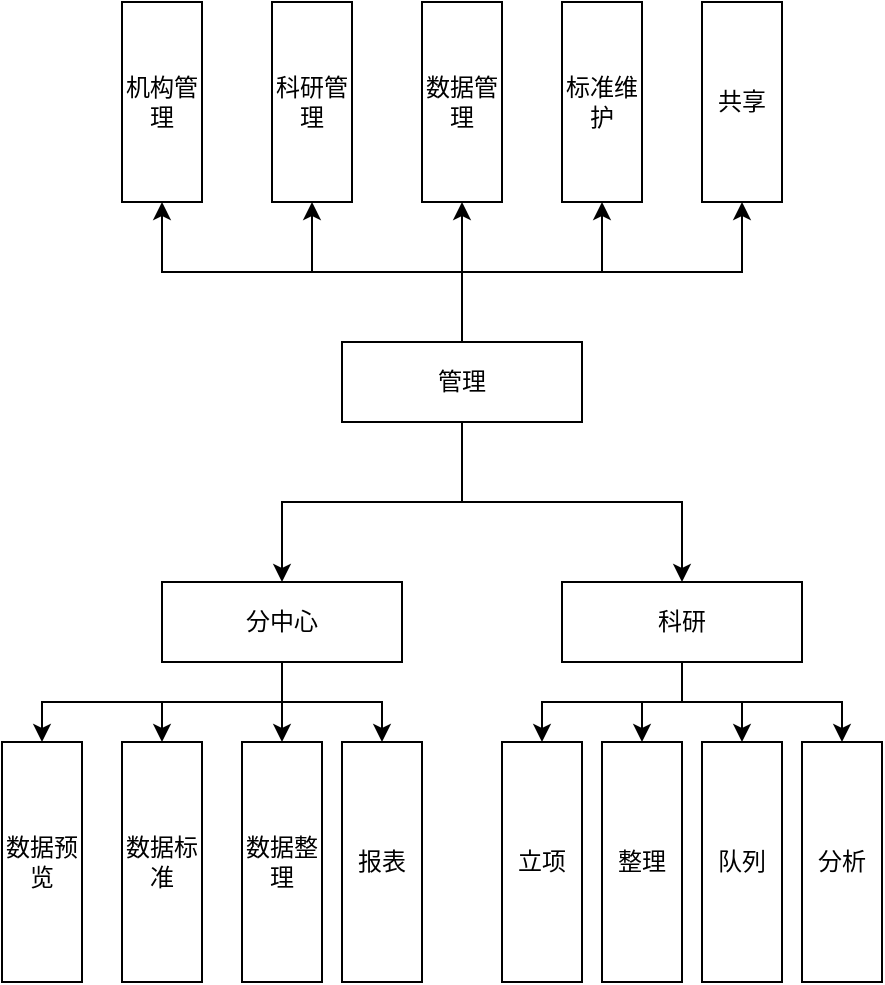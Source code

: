 <mxfile version="11.0.7" type="github"><diagram id="q9boqvm_yd11rAwtNtiV" name="运行系统"><mxGraphModel dx="1422" dy="796" grid="1" gridSize="10" guides="1" tooltips="1" connect="1" arrows="1" fold="1" page="1" pageScale="1" pageWidth="1169" pageHeight="1654" math="0" shadow="0"><root><mxCell id="0"/><mxCell id="1" parent="0"/><mxCell id="WseLbgkGqFckbH2gsOUu-8" style="edgeStyle=orthogonalEdgeStyle;rounded=0;orthogonalLoop=1;jettySize=auto;html=1;exitX=0.5;exitY=1;exitDx=0;exitDy=0;entryX=0.5;entryY=0;entryDx=0;entryDy=0;" parent="1" source="21pMtnA3MZEUlPhcSbbC-1" target="WseLbgkGqFckbH2gsOUu-4" edge="1"><mxGeometry relative="1" as="geometry"/></mxCell><mxCell id="WseLbgkGqFckbH2gsOUu-9" style="edgeStyle=orthogonalEdgeStyle;rounded=0;orthogonalLoop=1;jettySize=auto;html=1;exitX=0.5;exitY=1;exitDx=0;exitDy=0;entryX=0.5;entryY=0;entryDx=0;entryDy=0;" parent="1" source="21pMtnA3MZEUlPhcSbbC-1" target="WseLbgkGqFckbH2gsOUu-5" edge="1"><mxGeometry relative="1" as="geometry"/></mxCell><mxCell id="WseLbgkGqFckbH2gsOUu-10" style="edgeStyle=orthogonalEdgeStyle;rounded=0;orthogonalLoop=1;jettySize=auto;html=1;exitX=0.5;exitY=1;exitDx=0;exitDy=0;entryX=0.5;entryY=0;entryDx=0;entryDy=0;" parent="1" source="21pMtnA3MZEUlPhcSbbC-1" target="WseLbgkGqFckbH2gsOUu-6" edge="1"><mxGeometry relative="1" as="geometry"/></mxCell><mxCell id="WseLbgkGqFckbH2gsOUu-11" style="edgeStyle=orthogonalEdgeStyle;rounded=0;orthogonalLoop=1;jettySize=auto;html=1;exitX=0.5;exitY=1;exitDx=0;exitDy=0;entryX=0.5;entryY=0;entryDx=0;entryDy=0;" parent="1" source="21pMtnA3MZEUlPhcSbbC-1" target="WseLbgkGqFckbH2gsOUu-7" edge="1"><mxGeometry relative="1" as="geometry"/></mxCell><mxCell id="21pMtnA3MZEUlPhcSbbC-1" value="分中心" style="rounded=0;whiteSpace=wrap;html=1;" parent="1" vertex="1"><mxGeometry x="240" y="360" width="120" height="40" as="geometry"/></mxCell><mxCell id="21pMtnA3MZEUlPhcSbbC-5" style="edgeStyle=orthogonalEdgeStyle;rounded=0;orthogonalLoop=1;jettySize=auto;html=1;exitX=0.5;exitY=1;exitDx=0;exitDy=0;" parent="1" source="21pMtnA3MZEUlPhcSbbC-2" target="21pMtnA3MZEUlPhcSbbC-1" edge="1"><mxGeometry relative="1" as="geometry"/></mxCell><mxCell id="21pMtnA3MZEUlPhcSbbC-6" style="edgeStyle=orthogonalEdgeStyle;rounded=0;orthogonalLoop=1;jettySize=auto;html=1;exitX=0.5;exitY=1;exitDx=0;exitDy=0;" parent="1" source="21pMtnA3MZEUlPhcSbbC-2" target="21pMtnA3MZEUlPhcSbbC-3" edge="1"><mxGeometry relative="1" as="geometry"/></mxCell><mxCell id="-nvbjvKED7tSJqyL-m2f-6" style="edgeStyle=orthogonalEdgeStyle;rounded=0;orthogonalLoop=1;jettySize=auto;html=1;exitX=0.5;exitY=0;exitDx=0;exitDy=0;entryX=0.5;entryY=1;entryDx=0;entryDy=0;" parent="1" source="21pMtnA3MZEUlPhcSbbC-2" target="-nvbjvKED7tSJqyL-m2f-3" edge="1"><mxGeometry relative="1" as="geometry"/></mxCell><mxCell id="-nvbjvKED7tSJqyL-m2f-7" style="edgeStyle=orthogonalEdgeStyle;rounded=0;orthogonalLoop=1;jettySize=auto;html=1;exitX=0.5;exitY=0;exitDx=0;exitDy=0;entryX=0.5;entryY=1;entryDx=0;entryDy=0;" parent="1" source="21pMtnA3MZEUlPhcSbbC-2" target="-nvbjvKED7tSJqyL-m2f-1" edge="1"><mxGeometry relative="1" as="geometry"/></mxCell><mxCell id="-nvbjvKED7tSJqyL-m2f-8" style="edgeStyle=orthogonalEdgeStyle;rounded=0;orthogonalLoop=1;jettySize=auto;html=1;exitX=0.5;exitY=0;exitDx=0;exitDy=0;entryX=0.5;entryY=1;entryDx=0;entryDy=0;" parent="1" source="21pMtnA3MZEUlPhcSbbC-2" target="-nvbjvKED7tSJqyL-m2f-2" edge="1"><mxGeometry relative="1" as="geometry"/></mxCell><mxCell id="-nvbjvKED7tSJqyL-m2f-9" style="edgeStyle=orthogonalEdgeStyle;rounded=0;orthogonalLoop=1;jettySize=auto;html=1;exitX=0.5;exitY=0;exitDx=0;exitDy=0;" parent="1" source="21pMtnA3MZEUlPhcSbbC-2" target="-nvbjvKED7tSJqyL-m2f-4" edge="1"><mxGeometry relative="1" as="geometry"/></mxCell><mxCell id="-nvbjvKED7tSJqyL-m2f-10" style="edgeStyle=orthogonalEdgeStyle;rounded=0;orthogonalLoop=1;jettySize=auto;html=1;exitX=0.5;exitY=0;exitDx=0;exitDy=0;entryX=0.5;entryY=1;entryDx=0;entryDy=0;" parent="1" source="21pMtnA3MZEUlPhcSbbC-2" target="-nvbjvKED7tSJqyL-m2f-5" edge="1"><mxGeometry relative="1" as="geometry"/></mxCell><mxCell id="21pMtnA3MZEUlPhcSbbC-2" value="管理" style="rounded=0;whiteSpace=wrap;html=1;" parent="1" vertex="1"><mxGeometry x="330" y="240" width="120" height="40" as="geometry"/></mxCell><mxCell id="WseLbgkGqFckbH2gsOUu-18" style="edgeStyle=orthogonalEdgeStyle;rounded=0;orthogonalLoop=1;jettySize=auto;html=1;exitX=0.5;exitY=1;exitDx=0;exitDy=0;entryX=0.5;entryY=0;entryDx=0;entryDy=0;" parent="1" source="21pMtnA3MZEUlPhcSbbC-3" target="WseLbgkGqFckbH2gsOUu-13" edge="1"><mxGeometry relative="1" as="geometry"/></mxCell><mxCell id="WseLbgkGqFckbH2gsOUu-19" style="edgeStyle=orthogonalEdgeStyle;rounded=0;orthogonalLoop=1;jettySize=auto;html=1;exitX=0.5;exitY=1;exitDx=0;exitDy=0;entryX=0.5;entryY=0;entryDx=0;entryDy=0;" parent="1" source="21pMtnA3MZEUlPhcSbbC-3" target="WseLbgkGqFckbH2gsOUu-12" edge="1"><mxGeometry relative="1" as="geometry"/></mxCell><mxCell id="WseLbgkGqFckbH2gsOUu-20" style="edgeStyle=orthogonalEdgeStyle;rounded=0;orthogonalLoop=1;jettySize=auto;html=1;exitX=0.5;exitY=1;exitDx=0;exitDy=0;entryX=0.5;entryY=0;entryDx=0;entryDy=0;" parent="1" source="21pMtnA3MZEUlPhcSbbC-3" target="WseLbgkGqFckbH2gsOUu-14" edge="1"><mxGeometry relative="1" as="geometry"/></mxCell><mxCell id="WseLbgkGqFckbH2gsOUu-21" style="edgeStyle=orthogonalEdgeStyle;rounded=0;orthogonalLoop=1;jettySize=auto;html=1;exitX=0.5;exitY=1;exitDx=0;exitDy=0;entryX=0.5;entryY=0;entryDx=0;entryDy=0;" parent="1" source="21pMtnA3MZEUlPhcSbbC-3" target="WseLbgkGqFckbH2gsOUu-15" edge="1"><mxGeometry relative="1" as="geometry"/></mxCell><mxCell id="21pMtnA3MZEUlPhcSbbC-3" value="科研" style="rounded=0;whiteSpace=wrap;html=1;" parent="1" vertex="1"><mxGeometry x="440" y="360" width="120" height="40" as="geometry"/></mxCell><mxCell id="WseLbgkGqFckbH2gsOUu-4" value="数据预览" style="rounded=0;whiteSpace=wrap;html=1;" parent="1" vertex="1"><mxGeometry x="160" y="440" width="40" height="120" as="geometry"/></mxCell><mxCell id="WseLbgkGqFckbH2gsOUu-5" value="数据标准" style="rounded=0;whiteSpace=wrap;html=1;" parent="1" vertex="1"><mxGeometry x="220" y="440" width="40" height="120" as="geometry"/></mxCell><mxCell id="WseLbgkGqFckbH2gsOUu-6" value="数据整理" style="rounded=0;whiteSpace=wrap;html=1;" parent="1" vertex="1"><mxGeometry x="280" y="440" width="40" height="120" as="geometry"/></mxCell><mxCell id="WseLbgkGqFckbH2gsOUu-7" value="报表" style="rounded=0;whiteSpace=wrap;html=1;" parent="1" vertex="1"><mxGeometry x="330" y="440" width="40" height="120" as="geometry"/></mxCell><mxCell id="WseLbgkGqFckbH2gsOUu-12" value="立项" style="rounded=0;whiteSpace=wrap;html=1;" parent="1" vertex="1"><mxGeometry x="410" y="440" width="40" height="120" as="geometry"/></mxCell><mxCell id="WseLbgkGqFckbH2gsOUu-13" value="整理" style="rounded=0;whiteSpace=wrap;html=1;" parent="1" vertex="1"><mxGeometry x="460" y="440" width="40" height="120" as="geometry"/></mxCell><mxCell id="WseLbgkGqFckbH2gsOUu-14" value="队列" style="rounded=0;whiteSpace=wrap;html=1;" parent="1" vertex="1"><mxGeometry x="510" y="440" width="40" height="120" as="geometry"/></mxCell><mxCell id="WseLbgkGqFckbH2gsOUu-15" value="分析" style="rounded=0;whiteSpace=wrap;html=1;" parent="1" vertex="1"><mxGeometry x="560" y="440" width="40" height="120" as="geometry"/></mxCell><mxCell id="-nvbjvKED7tSJqyL-m2f-1" value="机构管理" style="rounded=0;whiteSpace=wrap;html=1;" parent="1" vertex="1"><mxGeometry x="220" y="70" width="40" height="100" as="geometry"/></mxCell><mxCell id="-nvbjvKED7tSJqyL-m2f-2" value="科研管理" style="rounded=0;whiteSpace=wrap;html=1;" parent="1" vertex="1"><mxGeometry x="295" y="70" width="40" height="100" as="geometry"/></mxCell><mxCell id="-nvbjvKED7tSJqyL-m2f-3" value="数据管理" style="rounded=0;whiteSpace=wrap;html=1;" parent="1" vertex="1"><mxGeometry x="370" y="70" width="40" height="100" as="geometry"/></mxCell><mxCell id="-nvbjvKED7tSJqyL-m2f-4" value="标准维护" style="rounded=0;whiteSpace=wrap;html=1;" parent="1" vertex="1"><mxGeometry x="440" y="70" width="40" height="100" as="geometry"/></mxCell><mxCell id="-nvbjvKED7tSJqyL-m2f-5" value="共享" style="rounded=0;whiteSpace=wrap;html=1;" parent="1" vertex="1"><mxGeometry x="510" y="70" width="40" height="100" as="geometry"/></mxCell></root></mxGraphModel></diagram><diagram id="eRZXEG6s1eRti_mC7osv" name="全人群"><mxGraphModel dx="1422" dy="796" grid="1" gridSize="10" guides="1" tooltips="1" connect="1" arrows="1" fold="1" page="1" pageScale="1" pageWidth="1169" pageHeight="1654" math="0" shadow="0"><root><mxCell id="DFeX5Mus5mlYzhDyg8Aa-0"/><mxCell id="DFeX5Mus5mlYzhDyg8Aa-1" parent="DFeX5Mus5mlYzhDyg8Aa-0"/><mxCell id="kk-1lTyKlLJS0J3xFsJl-6" style="edgeStyle=orthogonalEdgeStyle;rounded=0;orthogonalLoop=1;jettySize=auto;html=1;exitX=1;exitY=0.5;exitDx=0;exitDy=0;entryX=0;entryY=0.5;entryDx=0;entryDy=0;" parent="DFeX5Mus5mlYzhDyg8Aa-1" source="kk-1lTyKlLJS0J3xFsJl-0" target="kk-1lTyKlLJS0J3xFsJl-1" edge="1"><mxGeometry relative="1" as="geometry"/></mxCell><mxCell id="kk-1lTyKlLJS0J3xFsJl-7" style="edgeStyle=orthogonalEdgeStyle;rounded=0;orthogonalLoop=1;jettySize=auto;html=1;exitX=1;exitY=0.5;exitDx=0;exitDy=0;entryX=0;entryY=0.5;entryDx=0;entryDy=0;" parent="DFeX5Mus5mlYzhDyg8Aa-1" source="kk-1lTyKlLJS0J3xFsJl-0" target="kk-1lTyKlLJS0J3xFsJl-2" edge="1"><mxGeometry relative="1" as="geometry"/></mxCell><mxCell id="kk-1lTyKlLJS0J3xFsJl-8" style="edgeStyle=orthogonalEdgeStyle;rounded=0;orthogonalLoop=1;jettySize=auto;html=1;exitX=1;exitY=0.5;exitDx=0;exitDy=0;entryX=0;entryY=0.5;entryDx=0;entryDy=0;" parent="DFeX5Mus5mlYzhDyg8Aa-1" source="kk-1lTyKlLJS0J3xFsJl-0" target="kk-1lTyKlLJS0J3xFsJl-4" edge="1"><mxGeometry relative="1" as="geometry"/></mxCell><mxCell id="kk-1lTyKlLJS0J3xFsJl-10" style="edgeStyle=orthogonalEdgeStyle;rounded=0;orthogonalLoop=1;jettySize=auto;html=1;exitX=1;exitY=0.5;exitDx=0;exitDy=0;entryX=0;entryY=0.5;entryDx=0;entryDy=0;" parent="DFeX5Mus5mlYzhDyg8Aa-1" source="kk-1lTyKlLJS0J3xFsJl-0" target="kk-1lTyKlLJS0J3xFsJl-5" edge="1"><mxGeometry relative="1" as="geometry"/></mxCell><mxCell id="kk-1lTyKlLJS0J3xFsJl-0" value="全人群" style="rounded=0;whiteSpace=wrap;html=1;" parent="DFeX5Mus5mlYzhDyg8Aa-1" vertex="1"><mxGeometry x="240" y="440" width="120" height="40" as="geometry"/></mxCell><mxCell id="kk-1lTyKlLJS0J3xFsJl-1" value="数据验证" style="rounded=0;whiteSpace=wrap;html=1;" parent="DFeX5Mus5mlYzhDyg8Aa-1" vertex="1"><mxGeometry x="480" y="280" width="120" height="40" as="geometry"/></mxCell><mxCell id="kk-1lTyKlLJS0J3xFsJl-2" value="数据一体化" style="rounded=0;whiteSpace=wrap;html=1;" parent="DFeX5Mus5mlYzhDyg8Aa-1" vertex="1"><mxGeometry x="480" y="360" width="120" height="40" as="geometry"/></mxCell><mxCell id="kk-1lTyKlLJS0J3xFsJl-3" value="药品" style="rounded=0;whiteSpace=wrap;html=1;" parent="DFeX5Mus5mlYzhDyg8Aa-1" vertex="1"><mxGeometry x="720" y="415" width="120" height="40" as="geometry"/></mxCell><mxCell id="oI9ryERpG1HGarYD2hbc-5" style="edgeStyle=orthogonalEdgeStyle;rounded=0;orthogonalLoop=1;jettySize=auto;html=1;exitX=1;exitY=0.5;exitDx=0;exitDy=0;entryX=0;entryY=0.5;entryDx=0;entryDy=0;" parent="DFeX5Mus5mlYzhDyg8Aa-1" source="kk-1lTyKlLJS0J3xFsJl-4" target="oI9ryERpG1HGarYD2hbc-0" edge="1"><mxGeometry relative="1" as="geometry"/></mxCell><mxCell id="oI9ryERpG1HGarYD2hbc-6" style="edgeStyle=orthogonalEdgeStyle;rounded=0;orthogonalLoop=1;jettySize=auto;html=1;exitX=1;exitY=0.5;exitDx=0;exitDy=0;" parent="DFeX5Mus5mlYzhDyg8Aa-1" source="kk-1lTyKlLJS0J3xFsJl-4" target="kk-1lTyKlLJS0J3xFsJl-3" edge="1"><mxGeometry relative="1" as="geometry"/></mxCell><mxCell id="oI9ryERpG1HGarYD2hbc-7" style="edgeStyle=orthogonalEdgeStyle;rounded=0;orthogonalLoop=1;jettySize=auto;html=1;exitX=1;exitY=0.5;exitDx=0;exitDy=0;" parent="DFeX5Mus5mlYzhDyg8Aa-1" source="kk-1lTyKlLJS0J3xFsJl-4" target="oI9ryERpG1HGarYD2hbc-1" edge="1"><mxGeometry relative="1" as="geometry"/></mxCell><mxCell id="oI9ryERpG1HGarYD2hbc-8" style="edgeStyle=orthogonalEdgeStyle;rounded=0;orthogonalLoop=1;jettySize=auto;html=1;exitX=1;exitY=0.5;exitDx=0;exitDy=0;entryX=0;entryY=0.5;entryDx=0;entryDy=0;" parent="DFeX5Mus5mlYzhDyg8Aa-1" source="kk-1lTyKlLJS0J3xFsJl-4" target="oI9ryERpG1HGarYD2hbc-4" edge="1"><mxGeometry relative="1" as="geometry"/></mxCell><mxCell id="kk-1lTyKlLJS0J3xFsJl-4" value="标准化" style="rounded=0;whiteSpace=wrap;html=1;" parent="DFeX5Mus5mlYzhDyg8Aa-1" vertex="1"><mxGeometry x="480" y="440" width="120" height="40" as="geometry"/></mxCell><mxCell id="oI9ryERpG1HGarYD2hbc-13" style="edgeStyle=orthogonalEdgeStyle;rounded=0;orthogonalLoop=1;jettySize=auto;html=1;exitX=1;exitY=0.5;exitDx=0;exitDy=0;entryX=0;entryY=0.5;entryDx=0;entryDy=0;" parent="DFeX5Mus5mlYzhDyg8Aa-1" source="kk-1lTyKlLJS0J3xFsJl-5" target="oI9ryERpG1HGarYD2hbc-9" edge="1"><mxGeometry relative="1" as="geometry"/></mxCell><mxCell id="oI9ryERpG1HGarYD2hbc-14" style="edgeStyle=orthogonalEdgeStyle;rounded=0;orthogonalLoop=1;jettySize=auto;html=1;exitX=1;exitY=0.5;exitDx=0;exitDy=0;entryX=0;entryY=0.5;entryDx=0;entryDy=0;" parent="DFeX5Mus5mlYzhDyg8Aa-1" source="kk-1lTyKlLJS0J3xFsJl-5" target="oI9ryERpG1HGarYD2hbc-10" edge="1"><mxGeometry relative="1" as="geometry"/></mxCell><mxCell id="oI9ryERpG1HGarYD2hbc-15" style="edgeStyle=orthogonalEdgeStyle;rounded=0;orthogonalLoop=1;jettySize=auto;html=1;exitX=1;exitY=0.5;exitDx=0;exitDy=0;entryX=0;entryY=0.5;entryDx=0;entryDy=0;" parent="DFeX5Mus5mlYzhDyg8Aa-1" source="kk-1lTyKlLJS0J3xFsJl-5" target="oI9ryERpG1HGarYD2hbc-11" edge="1"><mxGeometry relative="1" as="geometry"/></mxCell><mxCell id="kk-1lTyKlLJS0J3xFsJl-5" value="疾病队列" style="rounded=0;whiteSpace=wrap;html=1;" parent="DFeX5Mus5mlYzhDyg8Aa-1" vertex="1"><mxGeometry x="480" y="632.5" width="120" height="40" as="geometry"/></mxCell><mxCell id="xRSfHQvCRkpTcQcL_b9S-0" value="IP:172.16.12.97:8080/wb" style="text;html=1;resizable=0;points=[];autosize=1;align=left;verticalAlign=top;spacingTop=-4;" parent="DFeX5Mus5mlYzhDyg8Aa-1" vertex="1"><mxGeometry x="194" y="153" width="150" height="20" as="geometry"/></mxCell><mxCell id="xRSfHQvCRkpTcQcL_b9S-2" value="四大资源库" style="text;html=1;resizable=0;points=[];autosize=1;align=left;verticalAlign=top;spacingTop=-4;" parent="DFeX5Mus5mlYzhDyg8Aa-1" vertex="1"><mxGeometry x="194" y="198" width="80" height="20" as="geometry"/></mxCell><mxCell id="oI9ryERpG1HGarYD2hbc-0" value="疾病" style="rounded=0;whiteSpace=wrap;html=1;" parent="DFeX5Mus5mlYzhDyg8Aa-1" vertex="1"><mxGeometry x="720" y="360" width="120" height="40" as="geometry"/></mxCell><mxCell id="oI9ryERpG1HGarYD2hbc-1" value="医院" style="rounded=0;whiteSpace=wrap;html=1;" parent="DFeX5Mus5mlYzhDyg8Aa-1" vertex="1"><mxGeometry x="720" y="470" width="120" height="40" as="geometry"/></mxCell><mxCell id="oI9ryERpG1HGarYD2hbc-4" value="化验" style="rounded=0;whiteSpace=wrap;html=1;" parent="DFeX5Mus5mlYzhDyg8Aa-1" vertex="1"><mxGeometry x="720" y="525" width="120" height="40" as="geometry"/></mxCell><mxCell id="oI9ryERpG1HGarYD2hbc-9" value="ETL" style="rounded=0;whiteSpace=wrap;html=1;" parent="DFeX5Mus5mlYzhDyg8Aa-1" vertex="1"><mxGeometry x="720" y="580" width="120" height="40" as="geometry"/></mxCell><mxCell id="oI9ryERpG1HGarYD2hbc-10" value="三间分布" style="rounded=0;whiteSpace=wrap;html=1;" parent="DFeX5Mus5mlYzhDyg8Aa-1" vertex="1"><mxGeometry x="720" y="632.5" width="120" height="40" as="geometry"/></mxCell><mxCell id="oI9ryERpG1HGarYD2hbc-11" value="队列" style="rounded=0;whiteSpace=wrap;html=1;" parent="DFeX5Mus5mlYzhDyg8Aa-1" vertex="1"><mxGeometry x="720" y="682.5" width="120" height="40" as="geometry"/></mxCell></root></mxGraphModel></diagram><diagram id="TWj5PdffjkuYeUSfnZpu" name="开发版平台"><mxGraphModel dx="1422" dy="796" grid="1" gridSize="10" guides="1" tooltips="1" connect="1" arrows="1" fold="1" page="1" pageScale="1" pageWidth="1169" pageHeight="1654" math="0" shadow="0"><root><mxCell id="QhHzZQlIMSTDcdBccODe-0"/><mxCell id="QhHzZQlIMSTDcdBccODe-1" parent="QhHzZQlIMSTDcdBccODe-0"/><mxCell id="7Ub1Pp8CjxLmbIeLtUoN-0" value="数据分类" style="rounded=0;whiteSpace=wrap;html=1;" parent="QhHzZQlIMSTDcdBccODe-1" vertex="1"><mxGeometry x="290" y="160" width="80" height="45" as="geometry"/></mxCell><mxCell id="7Ub1Pp8CjxLmbIeLtUoN-1" value="新变量" style="edgeStyle=orthogonalEdgeStyle;rounded=0;orthogonalLoop=1;jettySize=auto;html=1;exitX=0.5;exitY=1;exitDx=0;exitDy=0;" parent="QhHzZQlIMSTDcdBccODe-1" source="7Ub1Pp8CjxLmbIeLtUoN-3" target="7Ub1Pp8CjxLmbIeLtUoN-11" edge="1"><mxGeometry relative="1" as="geometry"/></mxCell><mxCell id="7Ub1Pp8CjxLmbIeLtUoN-2" style="edgeStyle=orthogonalEdgeStyle;rounded=0;orthogonalLoop=1;jettySize=auto;html=1;exitX=1;exitY=0.5;exitDx=0;exitDy=0;entryX=0.25;entryY=0;entryDx=0;entryDy=0;" parent="QhHzZQlIMSTDcdBccODe-1" source="7Ub1Pp8CjxLmbIeLtUoN-3" target="7Ub1Pp8CjxLmbIeLtUoN-34" edge="1"><mxGeometry relative="1" as="geometry"/></mxCell><mxCell id="7Ub1Pp8CjxLmbIeLtUoN-3" value="清理工作数据" style="rounded=0;whiteSpace=wrap;html=1;" parent="QhHzZQlIMSTDcdBccODe-1" vertex="1"><mxGeometry x="480" y="300" width="120" height="45" as="geometry"/></mxCell><mxCell id="7Ub1Pp8CjxLmbIeLtUoN-4" style="edgeStyle=orthogonalEdgeStyle;rounded=0;orthogonalLoop=1;jettySize=auto;html=1;exitX=0.5;exitY=0;exitDx=0;exitDy=0;" parent="QhHzZQlIMSTDcdBccODe-1" source="7Ub1Pp8CjxLmbIeLtUoN-8" target="7Ub1Pp8CjxLmbIeLtUoN-0" edge="1"><mxGeometry relative="1" as="geometry"/></mxCell><mxCell id="7Ub1Pp8CjxLmbIeLtUoN-5" style="edgeStyle=orthogonalEdgeStyle;rounded=0;orthogonalLoop=1;jettySize=auto;html=1;exitX=0.5;exitY=1;exitDx=0;exitDy=0;" parent="QhHzZQlIMSTDcdBccODe-1" source="7Ub1Pp8CjxLmbIeLtUoN-8" target="7Ub1Pp8CjxLmbIeLtUoN-14" edge="1"><mxGeometry relative="1" as="geometry"/></mxCell><mxCell id="7Ub1Pp8CjxLmbIeLtUoN-6" style="edgeStyle=orthogonalEdgeStyle;rounded=0;orthogonalLoop=1;jettySize=auto;html=1;exitX=1;exitY=0.5;exitDx=0;exitDy=0;entryX=0;entryY=0.5;entryDx=0;entryDy=0;" parent="QhHzZQlIMSTDcdBccODe-1" source="7Ub1Pp8CjxLmbIeLtUoN-8" target="7Ub1Pp8CjxLmbIeLtUoN-3" edge="1"><mxGeometry relative="1" as="geometry"/></mxCell><mxCell id="7Ub1Pp8CjxLmbIeLtUoN-7" style="edgeStyle=orthogonalEdgeStyle;rounded=0;orthogonalLoop=1;jettySize=auto;html=1;exitX=1;exitY=0.25;exitDx=0;exitDy=0;entryX=0.25;entryY=0;entryDx=0;entryDy=0;" parent="QhHzZQlIMSTDcdBccODe-1" source="7Ub1Pp8CjxLmbIeLtUoN-8" target="7Ub1Pp8CjxLmbIeLtUoN-34" edge="1"><mxGeometry relative="1" as="geometry"/></mxCell><mxCell id="7Ub1Pp8CjxLmbIeLtUoN-8" value="原始数据" style="rounded=0;whiteSpace=wrap;html=1;" parent="QhHzZQlIMSTDcdBccODe-1" vertex="1"><mxGeometry x="285" y="262.5" width="90" height="45" as="geometry"/></mxCell><mxCell id="7Ub1Pp8CjxLmbIeLtUoN-9" style="edgeStyle=orthogonalEdgeStyle;rounded=0;orthogonalLoop=1;jettySize=auto;html=1;exitX=0.5;exitY=1;exitDx=0;exitDy=0;" parent="QhHzZQlIMSTDcdBccODe-1" source="7Ub1Pp8CjxLmbIeLtUoN-11" target="7Ub1Pp8CjxLmbIeLtUoN-20" edge="1"><mxGeometry relative="1" as="geometry"/></mxCell><mxCell id="7Ub1Pp8CjxLmbIeLtUoN-10" style="edgeStyle=orthogonalEdgeStyle;rounded=0;orthogonalLoop=1;jettySize=auto;html=1;exitX=1;exitY=0.25;exitDx=0;exitDy=0;entryX=0;entryY=0.25;entryDx=0;entryDy=0;" parent="QhHzZQlIMSTDcdBccODe-1" source="7Ub1Pp8CjxLmbIeLtUoN-11" target="7Ub1Pp8CjxLmbIeLtUoN-40" edge="1"><mxGeometry relative="1" as="geometry"/></mxCell><mxCell id="7Ub1Pp8CjxLmbIeLtUoN-11" value="vars" style="rounded=0;whiteSpace=wrap;html=1;" parent="QhHzZQlIMSTDcdBccODe-1" vertex="1"><mxGeometry x="480" y="400" width="120" height="41" as="geometry"/></mxCell><mxCell id="7Ub1Pp8CjxLmbIeLtUoN-12" style="edgeStyle=orthogonalEdgeStyle;rounded=0;orthogonalLoop=1;jettySize=auto;html=1;exitX=0;exitY=0.5;exitDx=0;exitDy=0;entryX=1;entryY=0.5;entryDx=0;entryDy=0;" parent="QhHzZQlIMSTDcdBccODe-1" source="7Ub1Pp8CjxLmbIeLtUoN-14" target="7Ub1Pp8CjxLmbIeLtUoN-17" edge="1"><mxGeometry relative="1" as="geometry"/></mxCell><mxCell id="7Ub1Pp8CjxLmbIeLtUoN-13" value="同步" style="edgeStyle=orthogonalEdgeStyle;rounded=0;orthogonalLoop=1;jettySize=auto;html=1;exitX=1;exitY=0.5;exitDx=0;exitDy=0;entryX=0;entryY=0.5;entryDx=0;entryDy=0;" parent="QhHzZQlIMSTDcdBccODe-1" source="7Ub1Pp8CjxLmbIeLtUoN-14" target="7Ub1Pp8CjxLmbIeLtUoN-11" edge="1"><mxGeometry relative="1" as="geometry"/></mxCell><mxCell id="7Ub1Pp8CjxLmbIeLtUoN-14" value="标签" style="rounded=0;whiteSpace=wrap;html=1;" parent="QhHzZQlIMSTDcdBccODe-1" vertex="1"><mxGeometry x="270" y="400" width="120" height="40" as="geometry"/></mxCell><mxCell id="7Ub1Pp8CjxLmbIeLtUoN-15" value="json" style="edgeStyle=orthogonalEdgeStyle;rounded=0;orthogonalLoop=1;jettySize=auto;html=1;exitX=0.5;exitY=1;exitDx=0;exitDy=0;entryX=0.5;entryY=1;entryDx=0;entryDy=0;" parent="QhHzZQlIMSTDcdBccODe-1" source="7Ub1Pp8CjxLmbIeLtUoN-17" target="7Ub1Pp8CjxLmbIeLtUoN-14" edge="1"><mxGeometry relative="1" as="geometry"/></mxCell><mxCell id="7Ub1Pp8CjxLmbIeLtUoN-16" style="edgeStyle=orthogonalEdgeStyle;rounded=0;orthogonalLoop=1;jettySize=auto;html=1;exitX=0.5;exitY=1;exitDx=0;exitDy=0;entryX=0.25;entryY=1;entryDx=0;entryDy=0;" parent="QhHzZQlIMSTDcdBccODe-1" source="7Ub1Pp8CjxLmbIeLtUoN-17" target="7Ub1Pp8CjxLmbIeLtUoN-11" edge="1"><mxGeometry relative="1" as="geometry"/></mxCell><mxCell id="7Ub1Pp8CjxLmbIeLtUoN-17" value="字典" style="rounded=0;whiteSpace=wrap;html=1;" parent="QhHzZQlIMSTDcdBccODe-1" vertex="1"><mxGeometry x="130" y="400" width="90" height="40" as="geometry"/></mxCell><mxCell id="7Ub1Pp8CjxLmbIeLtUoN-18" style="edgeStyle=orthogonalEdgeStyle;rounded=0;orthogonalLoop=1;jettySize=auto;html=1;exitX=0.5;exitY=1;exitDx=0;exitDy=0;entryX=0;entryY=0.5;entryDx=0;entryDy=0;" parent="QhHzZQlIMSTDcdBccODe-1" source="7Ub1Pp8CjxLmbIeLtUoN-20" target="7Ub1Pp8CjxLmbIeLtUoN-24" edge="1"><mxGeometry relative="1" as="geometry"/></mxCell><mxCell id="7Ub1Pp8CjxLmbIeLtUoN-19" value="对照" style="edgeStyle=orthogonalEdgeStyle;rounded=0;orthogonalLoop=1;jettySize=auto;html=1;exitX=1;exitY=0.5;exitDx=0;exitDy=0;" parent="QhHzZQlIMSTDcdBccODe-1" source="7Ub1Pp8CjxLmbIeLtUoN-20" target="7Ub1Pp8CjxLmbIeLtUoN-27" edge="1"><mxGeometry relative="1" as="geometry"/></mxCell><mxCell id="7Ub1Pp8CjxLmbIeLtUoN-20" value="标准规范" style="rounded=0;whiteSpace=wrap;html=1;" parent="QhHzZQlIMSTDcdBccODe-1" vertex="1"><mxGeometry x="480" y="490" width="120" height="40" as="geometry"/></mxCell><mxCell id="7Ub1Pp8CjxLmbIeLtUoN-21" style="edgeStyle=orthogonalEdgeStyle;rounded=0;orthogonalLoop=1;jettySize=auto;html=1;exitX=0.5;exitY=1;exitDx=0;exitDy=0;" parent="QhHzZQlIMSTDcdBccODe-1" source="7Ub1Pp8CjxLmbIeLtUoN-22" target="7Ub1Pp8CjxLmbIeLtUoN-43" edge="1"><mxGeometry relative="1" as="geometry"/></mxCell><mxCell id="7Ub1Pp8CjxLmbIeLtUoN-22" value="队列创建器" style="rounded=0;whiteSpace=wrap;html=1;" parent="QhHzZQlIMSTDcdBccODe-1" vertex="1"><mxGeometry x="995" y="371" width="90" height="40" as="geometry"/></mxCell><mxCell id="7Ub1Pp8CjxLmbIeLtUoN-23" style="edgeStyle=orthogonalEdgeStyle;rounded=0;orthogonalLoop=1;jettySize=auto;html=1;exitX=1;exitY=0.5;exitDx=0;exitDy=0;entryX=0;entryY=0.5;entryDx=0;entryDy=0;" parent="QhHzZQlIMSTDcdBccODe-1" source="7Ub1Pp8CjxLmbIeLtUoN-24" target="7Ub1Pp8CjxLmbIeLtUoN-42" edge="1"><mxGeometry relative="1" as="geometry"/></mxCell><mxCell id="7Ub1Pp8CjxLmbIeLtUoN-24" value="文本结构化" style="rounded=0;whiteSpace=wrap;html=1;" parent="QhHzZQlIMSTDcdBccODe-1" vertex="1"><mxGeometry x="670" y="545" width="100" height="30" as="geometry"/></mxCell><mxCell id="7Ub1Pp8CjxLmbIeLtUoN-25" style="edgeStyle=orthogonalEdgeStyle;rounded=0;orthogonalLoop=1;jettySize=auto;html=1;exitX=1;exitY=0.5;exitDx=0;exitDy=0;" parent="QhHzZQlIMSTDcdBccODe-1" source="7Ub1Pp8CjxLmbIeLtUoN-27" target="7Ub1Pp8CjxLmbIeLtUoN-42" edge="1"><mxGeometry relative="1" as="geometry"/></mxCell><mxCell id="7Ub1Pp8CjxLmbIeLtUoN-26" style="edgeStyle=orthogonalEdgeStyle;rounded=0;orthogonalLoop=1;jettySize=auto;html=1;exitX=1;exitY=0.25;exitDx=0;exitDy=0;entryX=0.25;entryY=1;entryDx=0;entryDy=0;" parent="QhHzZQlIMSTDcdBccODe-1" source="7Ub1Pp8CjxLmbIeLtUoN-27" target="7Ub1Pp8CjxLmbIeLtUoN-34" edge="1"><mxGeometry relative="1" as="geometry"/></mxCell><mxCell id="7Ub1Pp8CjxLmbIeLtUoN-27" value="变量数据" style="rounded=0;whiteSpace=wrap;html=1;" parent="QhHzZQlIMSTDcdBccODe-1" vertex="1"><mxGeometry x="670" y="495" width="100" height="30" as="geometry"/></mxCell><mxCell id="7Ub1Pp8CjxLmbIeLtUoN-28" style="edgeStyle=orthogonalEdgeStyle;rounded=0;orthogonalLoop=1;jettySize=auto;html=1;exitX=1;exitY=0.5;exitDx=0;exitDy=0;entryX=0;entryY=0.5;entryDx=0;entryDy=0;" parent="QhHzZQlIMSTDcdBccODe-1" source="7Ub1Pp8CjxLmbIeLtUoN-29" target="7Ub1Pp8CjxLmbIeLtUoN-8" edge="1"><mxGeometry relative="1" as="geometry"/></mxCell><mxCell id="7Ub1Pp8CjxLmbIeLtUoN-29" value="数据接入" style="ellipse;whiteSpace=wrap;html=1;" parent="QhHzZQlIMSTDcdBccODe-1" vertex="1"><mxGeometry x="135" y="253.5" width="80" height="63" as="geometry"/></mxCell><mxCell id="7Ub1Pp8CjxLmbIeLtUoN-30" style="edgeStyle=orthogonalEdgeStyle;rounded=0;orthogonalLoop=1;jettySize=auto;html=1;exitX=1;exitY=0.5;exitDx=0;exitDy=0;" parent="QhHzZQlIMSTDcdBccODe-1" source="7Ub1Pp8CjxLmbIeLtUoN-32" target="7Ub1Pp8CjxLmbIeLtUoN-38" edge="1"><mxGeometry relative="1" as="geometry"/></mxCell><mxCell id="7Ub1Pp8CjxLmbIeLtUoN-31" style="edgeStyle=orthogonalEdgeStyle;rounded=0;orthogonalLoop=1;jettySize=auto;html=1;exitX=0.5;exitY=0;exitDx=0;exitDy=0;entryX=0.5;entryY=1;entryDx=0;entryDy=0;" parent="QhHzZQlIMSTDcdBccODe-1" source="7Ub1Pp8CjxLmbIeLtUoN-32" target="7Ub1Pp8CjxLmbIeLtUoN-35" edge="1"><mxGeometry relative="1" as="geometry"/></mxCell><mxCell id="7Ub1Pp8CjxLmbIeLtUoN-32" value="数据中心" style="rounded=0;whiteSpace=wrap;html=1;" parent="QhHzZQlIMSTDcdBccODe-1" vertex="1"><mxGeometry x="885" y="275" width="60" height="40" as="geometry"/></mxCell><mxCell id="7Ub1Pp8CjxLmbIeLtUoN-33" style="edgeStyle=orthogonalEdgeStyle;rounded=0;orthogonalLoop=1;jettySize=auto;html=1;exitX=0.75;exitY=0;exitDx=0;exitDy=0;entryX=0.5;entryY=1;entryDx=0;entryDy=0;" parent="QhHzZQlIMSTDcdBccODe-1" source="7Ub1Pp8CjxLmbIeLtUoN-34" target="7Ub1Pp8CjxLmbIeLtUoN-32" edge="1"><mxGeometry relative="1" as="geometry"/></mxCell><mxCell id="7Ub1Pp8CjxLmbIeLtUoN-34" value="ETL" style="shape=parallelogram;perimeter=parallelogramPerimeter;whiteSpace=wrap;html=1;" parent="QhHzZQlIMSTDcdBccODe-1" vertex="1"><mxGeometry x="850" y="408" width="85" height="33" as="geometry"/></mxCell><mxCell id="7Ub1Pp8CjxLmbIeLtUoN-35" value="数据图表" style="rounded=0;whiteSpace=wrap;html=1;" parent="QhHzZQlIMSTDcdBccODe-1" vertex="1"><mxGeometry x="885" y="215" width="60" height="35" as="geometry"/></mxCell><mxCell id="7Ub1Pp8CjxLmbIeLtUoN-36" style="edgeStyle=orthogonalEdgeStyle;rounded=0;orthogonalLoop=1;jettySize=auto;html=1;exitX=0.5;exitY=0;exitDx=0;exitDy=0;entryX=1;entryY=0.5;entryDx=0;entryDy=0;" parent="QhHzZQlIMSTDcdBccODe-1" source="7Ub1Pp8CjxLmbIeLtUoN-38" target="7Ub1Pp8CjxLmbIeLtUoN-35" edge="1"><mxGeometry relative="1" as="geometry"/></mxCell><mxCell id="7Ub1Pp8CjxLmbIeLtUoN-37" style="edgeStyle=orthogonalEdgeStyle;rounded=0;orthogonalLoop=1;jettySize=auto;html=1;exitX=0.5;exitY=1;exitDx=0;exitDy=0;" parent="QhHzZQlIMSTDcdBccODe-1" source="7Ub1Pp8CjxLmbIeLtUoN-38" target="7Ub1Pp8CjxLmbIeLtUoN-22" edge="1"><mxGeometry relative="1" as="geometry"/></mxCell><mxCell id="7Ub1Pp8CjxLmbIeLtUoN-38" value="数据应用" style="rounded=0;whiteSpace=wrap;html=1;" parent="QhHzZQlIMSTDcdBccODe-1" vertex="1"><mxGeometry x="1005" y="275" width="70" height="40" as="geometry"/></mxCell><mxCell id="7Ub1Pp8CjxLmbIeLtUoN-39" value="新变量" style="edgeStyle=orthogonalEdgeStyle;rounded=0;orthogonalLoop=1;jettySize=auto;html=1;exitX=0;exitY=0.75;exitDx=0;exitDy=0;entryX=1;entryY=0.75;entryDx=0;entryDy=0;" parent="QhHzZQlIMSTDcdBccODe-1" source="7Ub1Pp8CjxLmbIeLtUoN-40" target="7Ub1Pp8CjxLmbIeLtUoN-11" edge="1"><mxGeometry relative="1" as="geometry"/></mxCell><mxCell id="7Ub1Pp8CjxLmbIeLtUoN-40" value="清洗工具包" style="rounded=0;whiteSpace=wrap;html=1;" parent="QhHzZQlIMSTDcdBccODe-1" vertex="1"><mxGeometry x="680" y="400" width="90" height="41" as="geometry"/></mxCell><mxCell id="7Ub1Pp8CjxLmbIeLtUoN-41" style="edgeStyle=orthogonalEdgeStyle;rounded=0;orthogonalLoop=1;jettySize=auto;html=1;exitX=0.75;exitY=0;exitDx=0;exitDy=0;" parent="QhHzZQlIMSTDcdBccODe-1" source="7Ub1Pp8CjxLmbIeLtUoN-42" target="7Ub1Pp8CjxLmbIeLtUoN-34" edge="1"><mxGeometry relative="1" as="geometry"/></mxCell><mxCell id="7Ub1Pp8CjxLmbIeLtUoN-42" value="变量组合" style="rounded=0;whiteSpace=wrap;html=1;" parent="QhHzZQlIMSTDcdBccODe-1" vertex="1"><mxGeometry x="825" y="545" width="90" height="30" as="geometry"/></mxCell><mxCell id="7Ub1Pp8CjxLmbIeLtUoN-43" value="数据分析" style="rounded=0;whiteSpace=wrap;html=1;" parent="QhHzZQlIMSTDcdBccODe-1" vertex="1"><mxGeometry x="995" y="460" width="90" height="40" as="geometry"/></mxCell><mxCell id="7Ub1Pp8CjxLmbIeLtUoN-44" style="edgeStyle=orthogonalEdgeStyle;rounded=0;orthogonalLoop=1;jettySize=auto;html=1;exitX=0.5;exitY=1;exitDx=0;exitDy=0;entryX=0.5;entryY=0;entryDx=0;entryDy=0;" parent="QhHzZQlIMSTDcdBccODe-1" source="7Ub1Pp8CjxLmbIeLtUoN-46" target="7Ub1Pp8CjxLmbIeLtUoN-51" edge="1"><mxGeometry relative="1" as="geometry"/></mxCell><mxCell id="7Ub1Pp8CjxLmbIeLtUoN-45" style="edgeStyle=orthogonalEdgeStyle;rounded=0;orthogonalLoop=1;jettySize=auto;html=1;exitX=1;exitY=0.5;exitDx=0;exitDy=0;entryX=0;entryY=0.5;entryDx=0;entryDy=0;" parent="QhHzZQlIMSTDcdBccODe-1" source="7Ub1Pp8CjxLmbIeLtUoN-46" target="7Ub1Pp8CjxLmbIeLtUoN-48" edge="1"><mxGeometry relative="1" as="geometry"/></mxCell><mxCell id="7Ub1Pp8CjxLmbIeLtUoN-46" value="资源中心&lt;br&gt;" style="rounded=0;whiteSpace=wrap;html=1;" parent="QhHzZQlIMSTDcdBccODe-1" vertex="1"><mxGeometry x="255" y="750" width="120" height="60" as="geometry"/></mxCell><mxCell id="7Ub1Pp8CjxLmbIeLtUoN-47" style="edgeStyle=orthogonalEdgeStyle;rounded=0;orthogonalLoop=1;jettySize=auto;html=1;exitX=0.5;exitY=1;exitDx=0;exitDy=0;entryX=1;entryY=0.5;entryDx=0;entryDy=0;" parent="QhHzZQlIMSTDcdBccODe-1" source="7Ub1Pp8CjxLmbIeLtUoN-48" target="7Ub1Pp8CjxLmbIeLtUoN-51" edge="1"><mxGeometry relative="1" as="geometry"/></mxCell><mxCell id="7Ub1Pp8CjxLmbIeLtUoN-48" value="清洗中心&lt;br&gt;" style="rounded=0;whiteSpace=wrap;html=1;" parent="QhHzZQlIMSTDcdBccODe-1" vertex="1"><mxGeometry x="475" y="750" width="120" height="60" as="geometry"/></mxCell><mxCell id="7Ub1Pp8CjxLmbIeLtUoN-49" style="edgeStyle=orthogonalEdgeStyle;rounded=0;orthogonalLoop=1;jettySize=auto;html=1;exitX=1;exitY=0.25;exitDx=0;exitDy=0;entryX=0.25;entryY=1;entryDx=0;entryDy=0;" parent="QhHzZQlIMSTDcdBccODe-1" source="7Ub1Pp8CjxLmbIeLtUoN-51" target="7Ub1Pp8CjxLmbIeLtUoN-48" edge="1"><mxGeometry relative="1" as="geometry"/></mxCell><mxCell id="7Ub1Pp8CjxLmbIeLtUoN-50" style="edgeStyle=orthogonalEdgeStyle;rounded=0;orthogonalLoop=1;jettySize=auto;html=1;exitX=0.5;exitY=1;exitDx=0;exitDy=0;" parent="QhHzZQlIMSTDcdBccODe-1" source="7Ub1Pp8CjxLmbIeLtUoN-51" target="7Ub1Pp8CjxLmbIeLtUoN-52" edge="1"><mxGeometry relative="1" as="geometry"/></mxCell><mxCell id="7Ub1Pp8CjxLmbIeLtUoN-51" value="数据中心&lt;br&gt;" style="rounded=0;whiteSpace=wrap;html=1;" parent="QhHzZQlIMSTDcdBccODe-1" vertex="1"><mxGeometry x="255" y="890" width="120" height="60" as="geometry"/></mxCell><mxCell id="7Ub1Pp8CjxLmbIeLtUoN-52" value="应用中心&lt;br&gt;" style="rounded=0;whiteSpace=wrap;html=1;" parent="QhHzZQlIMSTDcdBccODe-1" vertex="1"><mxGeometry x="255" y="1010" width="120" height="60" as="geometry"/></mxCell><mxCell id="7Ub1Pp8CjxLmbIeLtUoN-53" style="edgeStyle=orthogonalEdgeStyle;rounded=0;orthogonalLoop=1;jettySize=auto;html=1;exitX=1;exitY=0.5;exitDx=0;exitDy=0;entryX=0.5;entryY=0;entryDx=0;entryDy=0;" parent="QhHzZQlIMSTDcdBccODe-1" source="7Ub1Pp8CjxLmbIeLtUoN-57" target="7Ub1Pp8CjxLmbIeLtUoN-48" edge="1"><mxGeometry relative="1" as="geometry"/></mxCell><mxCell id="7Ub1Pp8CjxLmbIeLtUoN-54" style="edgeStyle=orthogonalEdgeStyle;rounded=0;orthogonalLoop=1;jettySize=auto;html=1;exitX=0.5;exitY=1;exitDx=0;exitDy=0;" parent="QhHzZQlIMSTDcdBccODe-1" source="7Ub1Pp8CjxLmbIeLtUoN-57" target="7Ub1Pp8CjxLmbIeLtUoN-46" edge="1"><mxGeometry relative="1" as="geometry"/></mxCell><mxCell id="7Ub1Pp8CjxLmbIeLtUoN-55" style="edgeStyle=orthogonalEdgeStyle;rounded=0;orthogonalLoop=1;jettySize=auto;html=1;exitX=0.5;exitY=1;exitDx=0;exitDy=0;entryX=0;entryY=0.5;entryDx=0;entryDy=0;" parent="QhHzZQlIMSTDcdBccODe-1" source="7Ub1Pp8CjxLmbIeLtUoN-57" target="7Ub1Pp8CjxLmbIeLtUoN-51" edge="1"><mxGeometry relative="1" as="geometry"/></mxCell><mxCell id="7Ub1Pp8CjxLmbIeLtUoN-56" style="edgeStyle=orthogonalEdgeStyle;rounded=0;orthogonalLoop=1;jettySize=auto;html=1;exitX=0.5;exitY=1;exitDx=0;exitDy=0;entryX=0;entryY=0.5;entryDx=0;entryDy=0;" parent="QhHzZQlIMSTDcdBccODe-1" source="7Ub1Pp8CjxLmbIeLtUoN-57" target="7Ub1Pp8CjxLmbIeLtUoN-52" edge="1"><mxGeometry relative="1" as="geometry"/></mxCell><mxCell id="7Ub1Pp8CjxLmbIeLtUoN-57" value="管理中心&lt;br&gt;" style="rounded=0;whiteSpace=wrap;html=1;" parent="QhHzZQlIMSTDcdBccODe-1" vertex="1"><mxGeometry x="65" y="690" width="120" height="60" as="geometry"/></mxCell><mxCell id="mG_SsHHGO_h8g-SIkQWp-0" value="http://172.16.8.170:9080/KP_DATA/" style="text;html=1;resizable=0;points=[];autosize=1;align=left;verticalAlign=top;spacingTop=-4;" parent="QhHzZQlIMSTDcdBccODe-1" vertex="1"><mxGeometry x="111" y="1144" width="210" height="20" as="geometry"/></mxCell></root></mxGraphModel></diagram><diagram id="g3-g9QiH6NFnBz0BmHgY" name="Page-4"><mxGraphModel dx="1422" dy="796" grid="1" gridSize="10" guides="1" tooltips="1" connect="1" arrows="1" fold="1" page="1" pageScale="1" pageWidth="827" pageHeight="1169" math="0" shadow="0"><root><mxCell id="8Hf9GSfVGVK1YmViExpV-0"/><mxCell id="8Hf9GSfVGVK1YmViExpV-1" parent="8Hf9GSfVGVK1YmViExpV-0"/><mxCell id="8Hf9GSfVGVK1YmViExpV-2" value="http://221.214.120.37:8089/wb8" style="text;html=1;resizable=0;points=[];autosize=1;align=left;verticalAlign=top;spacingTop=-4;" vertex="1" parent="8Hf9GSfVGVK1YmViExpV-1"><mxGeometry x="106" y="600" width="190" height="20" as="geometry"/></mxCell><mxCell id="8Hf9GSfVGVK1YmViExpV-3" value="http://221.214.120.37:8084/Cohort_FZX/" style="text;html=1;resizable=0;points=[];autosize=1;align=left;verticalAlign=top;spacingTop=-4;" vertex="1" parent="8Hf9GSfVGVK1YmViExpV-1"><mxGeometry x="106" y="642" width="230" height="20" as="geometry"/></mxCell><mxCell id="8Hf9GSfVGVK1YmViExpV-4" value="http://221.214.120.37:8084/" style="text;html=1;resizable=0;points=[];autosize=1;align=left;verticalAlign=top;spacingTop=-4;" vertex="1" parent="8Hf9GSfVGVK1YmViExpV-1"><mxGeometry x="106" y="622" width="160" height="20" as="geometry"/></mxCell></root></mxGraphModel></diagram></mxfile>